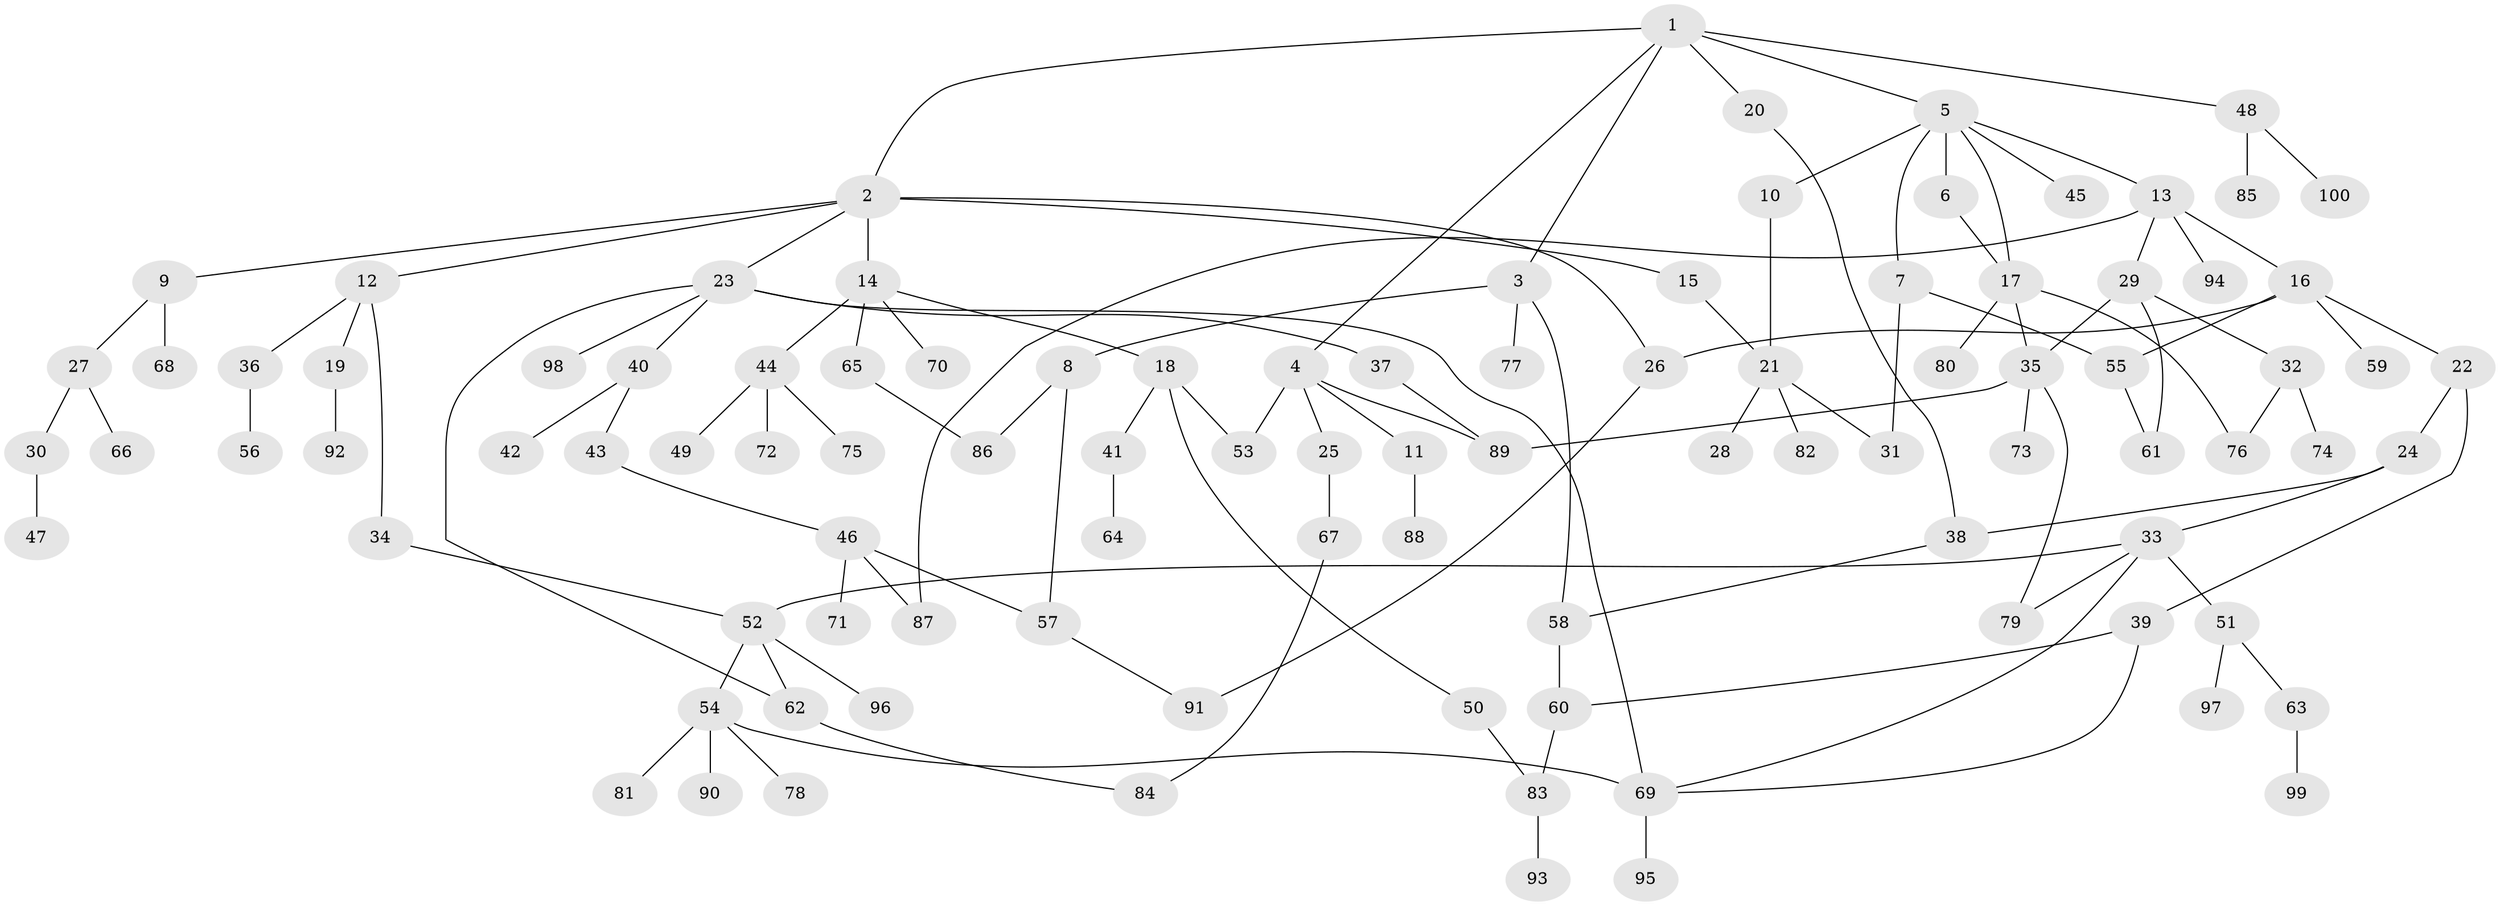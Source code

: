// Generated by graph-tools (version 1.1) at 2025/11/02/21/25 10:11:06]
// undirected, 100 vertices, 125 edges
graph export_dot {
graph [start="1"]
  node [color=gray90,style=filled];
  1;
  2;
  3;
  4;
  5;
  6;
  7;
  8;
  9;
  10;
  11;
  12;
  13;
  14;
  15;
  16;
  17;
  18;
  19;
  20;
  21;
  22;
  23;
  24;
  25;
  26;
  27;
  28;
  29;
  30;
  31;
  32;
  33;
  34;
  35;
  36;
  37;
  38;
  39;
  40;
  41;
  42;
  43;
  44;
  45;
  46;
  47;
  48;
  49;
  50;
  51;
  52;
  53;
  54;
  55;
  56;
  57;
  58;
  59;
  60;
  61;
  62;
  63;
  64;
  65;
  66;
  67;
  68;
  69;
  70;
  71;
  72;
  73;
  74;
  75;
  76;
  77;
  78;
  79;
  80;
  81;
  82;
  83;
  84;
  85;
  86;
  87;
  88;
  89;
  90;
  91;
  92;
  93;
  94;
  95;
  96;
  97;
  98;
  99;
  100;
  1 -- 2;
  1 -- 3;
  1 -- 4;
  1 -- 5;
  1 -- 20;
  1 -- 48;
  2 -- 9;
  2 -- 12;
  2 -- 14;
  2 -- 15;
  2 -- 23;
  2 -- 26;
  3 -- 8;
  3 -- 77;
  3 -- 58;
  4 -- 11;
  4 -- 25;
  4 -- 53;
  4 -- 89;
  5 -- 6;
  5 -- 7;
  5 -- 10;
  5 -- 13;
  5 -- 17;
  5 -- 45;
  6 -- 17;
  7 -- 31;
  7 -- 55;
  8 -- 86;
  8 -- 57;
  9 -- 27;
  9 -- 68;
  10 -- 21;
  11 -- 88;
  12 -- 19;
  12 -- 34;
  12 -- 36;
  13 -- 16;
  13 -- 29;
  13 -- 87;
  13 -- 94;
  14 -- 18;
  14 -- 44;
  14 -- 65;
  14 -- 70;
  15 -- 21;
  16 -- 22;
  16 -- 26;
  16 -- 55;
  16 -- 59;
  17 -- 80;
  17 -- 35;
  17 -- 76;
  18 -- 41;
  18 -- 50;
  18 -- 53;
  19 -- 92;
  20 -- 38;
  21 -- 28;
  21 -- 82;
  21 -- 31;
  22 -- 24;
  22 -- 39;
  23 -- 37;
  23 -- 40;
  23 -- 98;
  23 -- 62;
  23 -- 69;
  24 -- 33;
  24 -- 38;
  25 -- 67;
  26 -- 91;
  27 -- 30;
  27 -- 66;
  29 -- 32;
  29 -- 35;
  29 -- 61;
  30 -- 47;
  32 -- 74;
  32 -- 76;
  33 -- 51;
  33 -- 52;
  33 -- 69;
  33 -- 79;
  34 -- 52;
  35 -- 73;
  35 -- 89;
  35 -- 79;
  36 -- 56;
  37 -- 89;
  38 -- 58;
  39 -- 60;
  39 -- 69;
  40 -- 42;
  40 -- 43;
  41 -- 64;
  43 -- 46;
  44 -- 49;
  44 -- 72;
  44 -- 75;
  46 -- 57;
  46 -- 71;
  46 -- 87;
  48 -- 85;
  48 -- 100;
  50 -- 83;
  51 -- 63;
  51 -- 97;
  52 -- 54;
  52 -- 62;
  52 -- 96;
  54 -- 78;
  54 -- 81;
  54 -- 90;
  54 -- 69;
  55 -- 61;
  57 -- 91;
  58 -- 60;
  60 -- 83;
  62 -- 84;
  63 -- 99;
  65 -- 86;
  67 -- 84;
  69 -- 95;
  83 -- 93;
}
